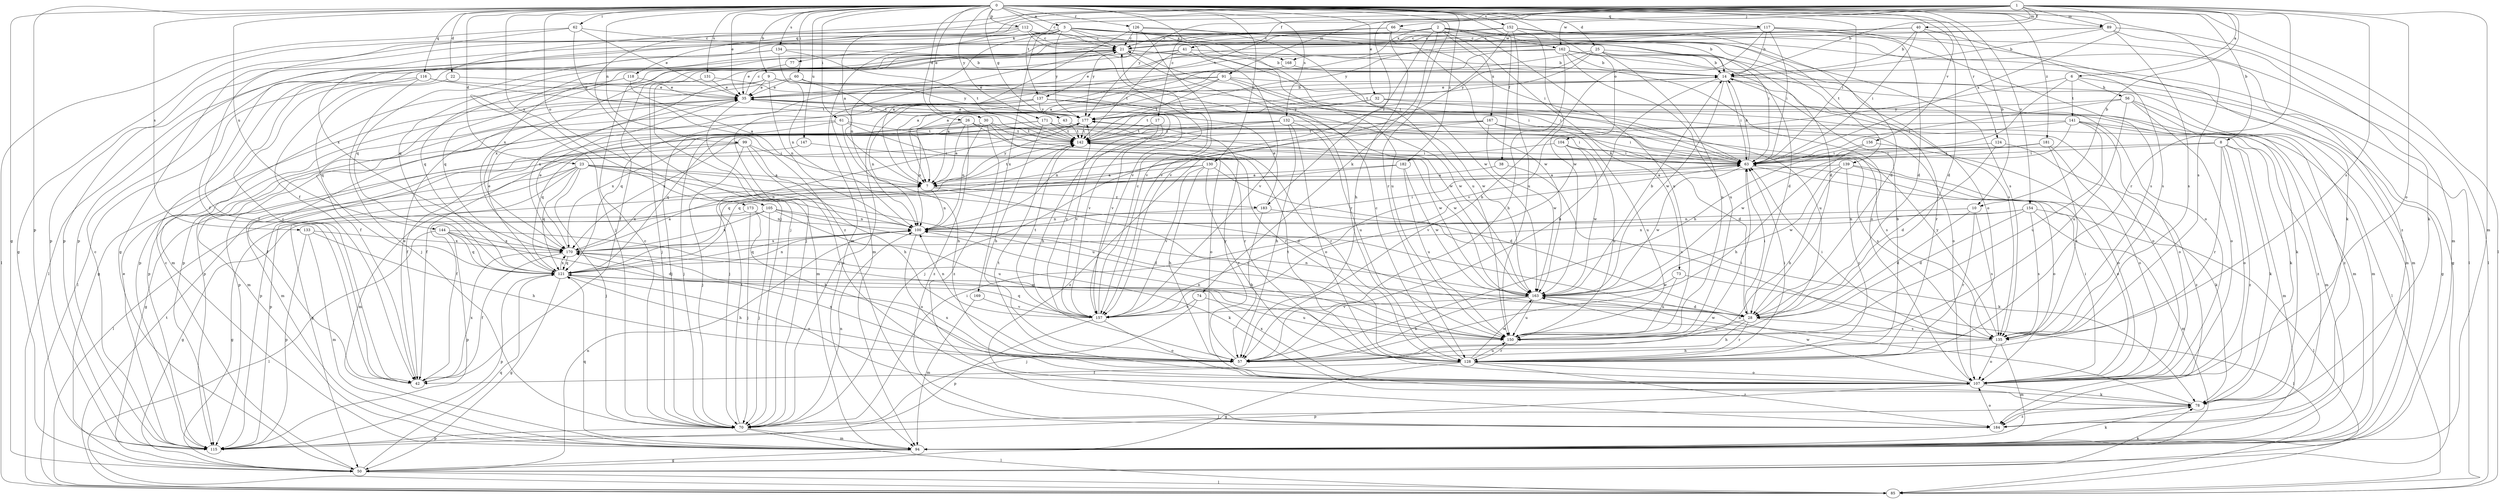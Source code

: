 strict digraph  {
0;
1;
2;
3;
6;
7;
8;
9;
10;
14;
17;
21;
22;
23;
25;
26;
28;
30;
32;
35;
38;
40;
41;
42;
43;
50;
56;
57;
60;
61;
62;
63;
66;
70;
73;
74;
77;
78;
85;
89;
91;
94;
99;
100;
104;
105;
107;
112;
115;
116;
117;
118;
121;
124;
126;
128;
130;
131;
132;
133;
134;
135;
137;
139;
141;
142;
144;
147;
150;
152;
154;
156;
157;
162;
163;
167;
168;
169;
170;
171;
173;
177;
181;
182;
183;
184;
0 -> 3  [label=a];
0 -> 8  [label=b];
0 -> 9  [label=b];
0 -> 10  [label=b];
0 -> 17  [label=c];
0 -> 21  [label=c];
0 -> 22  [label=d];
0 -> 23  [label=d];
0 -> 25  [label=d];
0 -> 26  [label=d];
0 -> 30  [label=e];
0 -> 32  [label=e];
0 -> 35  [label=e];
0 -> 38  [label=f];
0 -> 43  [label=g];
0 -> 50  [label=g];
0 -> 60  [label=i];
0 -> 61  [label=i];
0 -> 62  [label=i];
0 -> 63  [label=i];
0 -> 85  [label=l];
0 -> 89  [label=m];
0 -> 99  [label=n];
0 -> 104  [label=o];
0 -> 105  [label=o];
0 -> 112  [label=p];
0 -> 115  [label=p];
0 -> 116  [label=q];
0 -> 117  [label=q];
0 -> 124  [label=r];
0 -> 126  [label=r];
0 -> 128  [label=r];
0 -> 130  [label=s];
0 -> 131  [label=s];
0 -> 132  [label=s];
0 -> 133  [label=s];
0 -> 134  [label=s];
0 -> 135  [label=s];
0 -> 144  [label=u];
0 -> 147  [label=u];
0 -> 152  [label=v];
0 -> 154  [label=v];
0 -> 156  [label=v];
0 -> 171  [label=y];
0 -> 173  [label=y];
0 -> 181  [label=z];
0 -> 182  [label=z];
1 -> 6  [label=a];
1 -> 7  [label=a];
1 -> 10  [label=b];
1 -> 14  [label=b];
1 -> 40  [label=f];
1 -> 41  [label=f];
1 -> 42  [label=f];
1 -> 66  [label=j];
1 -> 70  [label=j];
1 -> 89  [label=m];
1 -> 91  [label=m];
1 -> 94  [label=m];
1 -> 107  [label=o];
1 -> 118  [label=q];
1 -> 128  [label=r];
1 -> 135  [label=s];
1 -> 137  [label=t];
1 -> 162  [label=w];
1 -> 177  [label=y];
1 -> 183  [label=z];
1 -> 63  [label=x];
2 -> 14  [label=b];
2 -> 21  [label=c];
2 -> 70  [label=j];
2 -> 73  [label=k];
2 -> 74  [label=k];
2 -> 121  [label=q];
2 -> 137  [label=t];
2 -> 139  [label=t];
2 -> 150  [label=u];
2 -> 157  [label=v];
2 -> 162  [label=w];
2 -> 167  [label=x];
2 -> 168  [label=x];
3 -> 21  [label=c];
3 -> 50  [label=g];
3 -> 63  [label=i];
3 -> 77  [label=k];
3 -> 85  [label=l];
3 -> 100  [label=n];
3 -> 107  [label=o];
3 -> 115  [label=p];
3 -> 121  [label=q];
3 -> 135  [label=s];
3 -> 150  [label=u];
3 -> 168  [label=x];
3 -> 169  [label=x];
3 -> 177  [label=y];
6 -> 50  [label=g];
6 -> 56  [label=h];
6 -> 57  [label=h];
6 -> 141  [label=t];
6 -> 157  [label=v];
7 -> 100  [label=n];
7 -> 142  [label=t];
7 -> 150  [label=u];
7 -> 170  [label=x];
7 -> 177  [label=y];
7 -> 183  [label=z];
8 -> 63  [label=i];
8 -> 78  [label=k];
8 -> 94  [label=m];
8 -> 107  [label=o];
8 -> 121  [label=q];
8 -> 128  [label=r];
8 -> 184  [label=z];
9 -> 35  [label=e];
9 -> 42  [label=f];
9 -> 63  [label=i];
9 -> 100  [label=n];
9 -> 163  [label=w];
9 -> 170  [label=x];
9 -> 177  [label=y];
10 -> 28  [label=d];
10 -> 100  [label=n];
10 -> 128  [label=r];
10 -> 135  [label=s];
14 -> 35  [label=e];
14 -> 57  [label=h];
14 -> 63  [label=i];
14 -> 94  [label=m];
14 -> 128  [label=r];
14 -> 163  [label=w];
17 -> 57  [label=h];
17 -> 142  [label=t];
17 -> 157  [label=v];
21 -> 14  [label=b];
21 -> 63  [label=i];
21 -> 94  [label=m];
21 -> 121  [label=q];
21 -> 128  [label=r];
22 -> 35  [label=e];
22 -> 121  [label=q];
23 -> 7  [label=a];
23 -> 28  [label=d];
23 -> 70  [label=j];
23 -> 85  [label=l];
23 -> 94  [label=m];
23 -> 100  [label=n];
23 -> 115  [label=p];
23 -> 121  [label=q];
23 -> 150  [label=u];
25 -> 7  [label=a];
25 -> 14  [label=b];
25 -> 28  [label=d];
25 -> 135  [label=s];
25 -> 142  [label=t];
25 -> 150  [label=u];
25 -> 177  [label=y];
26 -> 7  [label=a];
26 -> 63  [label=i];
26 -> 100  [label=n];
26 -> 121  [label=q];
26 -> 128  [label=r];
26 -> 142  [label=t];
26 -> 184  [label=z];
28 -> 57  [label=h];
28 -> 63  [label=i];
28 -> 128  [label=r];
28 -> 135  [label=s];
28 -> 150  [label=u];
30 -> 94  [label=m];
30 -> 100  [label=n];
30 -> 107  [label=o];
30 -> 142  [label=t];
30 -> 163  [label=w];
30 -> 184  [label=z];
32 -> 94  [label=m];
32 -> 107  [label=o];
32 -> 142  [label=t];
32 -> 177  [label=y];
35 -> 14  [label=b];
35 -> 21  [label=c];
35 -> 78  [label=k];
35 -> 94  [label=m];
35 -> 115  [label=p];
35 -> 157  [label=v];
35 -> 177  [label=y];
38 -> 7  [label=a];
38 -> 135  [label=s];
40 -> 14  [label=b];
40 -> 21  [label=c];
40 -> 28  [label=d];
40 -> 63  [label=i];
40 -> 70  [label=j];
40 -> 135  [label=s];
41 -> 14  [label=b];
41 -> 121  [label=q];
41 -> 142  [label=t];
41 -> 157  [label=v];
41 -> 170  [label=x];
42 -> 21  [label=c];
42 -> 35  [label=e];
42 -> 170  [label=x];
43 -> 70  [label=j];
43 -> 142  [label=t];
43 -> 163  [label=w];
50 -> 21  [label=c];
50 -> 78  [label=k];
50 -> 85  [label=l];
50 -> 100  [label=n];
50 -> 121  [label=q];
56 -> 63  [label=i];
56 -> 94  [label=m];
56 -> 107  [label=o];
56 -> 150  [label=u];
56 -> 177  [label=y];
56 -> 184  [label=z];
57 -> 63  [label=i];
57 -> 170  [label=x];
57 -> 177  [label=y];
60 -> 35  [label=e];
60 -> 50  [label=g];
60 -> 63  [label=i];
60 -> 142  [label=t];
61 -> 42  [label=f];
61 -> 57  [label=h];
61 -> 70  [label=j];
61 -> 128  [label=r];
61 -> 142  [label=t];
62 -> 21  [label=c];
62 -> 35  [label=e];
62 -> 42  [label=f];
62 -> 85  [label=l];
62 -> 184  [label=z];
63 -> 7  [label=a];
63 -> 14  [label=b];
63 -> 107  [label=o];
63 -> 163  [label=w];
66 -> 21  [label=c];
66 -> 57  [label=h];
66 -> 115  [label=p];
66 -> 163  [label=w];
66 -> 184  [label=z];
70 -> 21  [label=c];
70 -> 63  [label=i];
70 -> 85  [label=l];
70 -> 94  [label=m];
70 -> 100  [label=n];
70 -> 115  [label=p];
70 -> 142  [label=t];
73 -> 85  [label=l];
73 -> 150  [label=u];
73 -> 163  [label=w];
74 -> 70  [label=j];
74 -> 150  [label=u];
74 -> 157  [label=v];
77 -> 35  [label=e];
78 -> 70  [label=j];
78 -> 100  [label=n];
78 -> 170  [label=x];
78 -> 184  [label=z];
85 -> 142  [label=t];
89 -> 7  [label=a];
89 -> 14  [label=b];
89 -> 21  [label=c];
89 -> 78  [label=k];
89 -> 85  [label=l];
89 -> 135  [label=s];
91 -> 7  [label=a];
91 -> 35  [label=e];
91 -> 94  [label=m];
91 -> 115  [label=p];
91 -> 142  [label=t];
91 -> 150  [label=u];
91 -> 163  [label=w];
94 -> 50  [label=g];
94 -> 78  [label=k];
94 -> 121  [label=q];
99 -> 50  [label=g];
99 -> 57  [label=h];
99 -> 63  [label=i];
99 -> 70  [label=j];
99 -> 94  [label=m];
99 -> 107  [label=o];
100 -> 63  [label=i];
100 -> 107  [label=o];
100 -> 121  [label=q];
100 -> 170  [label=x];
104 -> 63  [label=i];
104 -> 150  [label=u];
104 -> 157  [label=v];
104 -> 163  [label=w];
104 -> 184  [label=z];
105 -> 28  [label=d];
105 -> 50  [label=g];
105 -> 70  [label=j];
105 -> 100  [label=n];
105 -> 150  [label=u];
105 -> 170  [label=x];
107 -> 63  [label=i];
107 -> 78  [label=k];
107 -> 115  [label=p];
107 -> 142  [label=t];
107 -> 163  [label=w];
107 -> 170  [label=x];
112 -> 21  [label=c];
112 -> 28  [label=d];
112 -> 50  [label=g];
112 -> 94  [label=m];
112 -> 150  [label=u];
112 -> 157  [label=v];
112 -> 170  [label=x];
115 -> 21  [label=c];
115 -> 35  [label=e];
116 -> 35  [label=e];
116 -> 70  [label=j];
116 -> 85  [label=l];
116 -> 94  [label=m];
116 -> 142  [label=t];
117 -> 14  [label=b];
117 -> 21  [label=c];
117 -> 28  [label=d];
117 -> 57  [label=h];
117 -> 63  [label=i];
117 -> 94  [label=m];
117 -> 135  [label=s];
117 -> 170  [label=x];
117 -> 177  [label=y];
118 -> 7  [label=a];
118 -> 35  [label=e];
118 -> 115  [label=p];
121 -> 35  [label=e];
121 -> 50  [label=g];
121 -> 57  [label=h];
121 -> 100  [label=n];
121 -> 107  [label=o];
121 -> 115  [label=p];
121 -> 163  [label=w];
121 -> 170  [label=x];
124 -> 28  [label=d];
124 -> 63  [label=i];
124 -> 184  [label=z];
126 -> 7  [label=a];
126 -> 21  [label=c];
126 -> 63  [label=i];
126 -> 157  [label=v];
126 -> 163  [label=w];
126 -> 177  [label=y];
128 -> 14  [label=b];
128 -> 21  [label=c];
128 -> 42  [label=f];
128 -> 50  [label=g];
128 -> 63  [label=i];
128 -> 107  [label=o];
128 -> 142  [label=t];
128 -> 150  [label=u];
128 -> 163  [label=w];
128 -> 184  [label=z];
130 -> 7  [label=a];
130 -> 28  [label=d];
130 -> 42  [label=f];
130 -> 57  [label=h];
130 -> 128  [label=r];
130 -> 157  [label=v];
131 -> 35  [label=e];
131 -> 70  [label=j];
131 -> 163  [label=w];
132 -> 57  [label=h];
132 -> 100  [label=n];
132 -> 107  [label=o];
132 -> 115  [label=p];
132 -> 135  [label=s];
132 -> 142  [label=t];
132 -> 150  [label=u];
133 -> 57  [label=h];
133 -> 94  [label=m];
133 -> 115  [label=p];
133 -> 170  [label=x];
134 -> 14  [label=b];
134 -> 42  [label=f];
134 -> 85  [label=l];
134 -> 100  [label=n];
134 -> 142  [label=t];
135 -> 57  [label=h];
135 -> 63  [label=i];
135 -> 94  [label=m];
135 -> 107  [label=o];
135 -> 163  [label=w];
135 -> 177  [label=y];
137 -> 70  [label=j];
137 -> 85  [label=l];
137 -> 100  [label=n];
137 -> 107  [label=o];
137 -> 115  [label=p];
137 -> 121  [label=q];
137 -> 157  [label=v];
137 -> 177  [label=y];
139 -> 7  [label=a];
139 -> 57  [label=h];
139 -> 78  [label=k];
139 -> 107  [label=o];
139 -> 128  [label=r];
139 -> 163  [label=w];
141 -> 94  [label=m];
141 -> 107  [label=o];
141 -> 142  [label=t];
141 -> 150  [label=u];
141 -> 163  [label=w];
141 -> 170  [label=x];
141 -> 184  [label=z];
142 -> 63  [label=i];
142 -> 135  [label=s];
144 -> 28  [label=d];
144 -> 78  [label=k];
144 -> 85  [label=l];
144 -> 115  [label=p];
144 -> 121  [label=q];
144 -> 170  [label=x];
147 -> 63  [label=i];
147 -> 115  [label=p];
150 -> 100  [label=n];
150 -> 128  [label=r];
152 -> 21  [label=c];
152 -> 28  [label=d];
152 -> 78  [label=k];
152 -> 115  [label=p];
152 -> 150  [label=u];
152 -> 157  [label=v];
152 -> 163  [label=w];
154 -> 28  [label=d];
154 -> 85  [label=l];
154 -> 94  [label=m];
154 -> 100  [label=n];
154 -> 135  [label=s];
154 -> 170  [label=x];
156 -> 57  [label=h];
156 -> 63  [label=i];
156 -> 107  [label=o];
157 -> 21  [label=c];
157 -> 100  [label=n];
157 -> 107  [label=o];
157 -> 115  [label=p];
157 -> 121  [label=q];
157 -> 142  [label=t];
157 -> 177  [label=y];
162 -> 14  [label=b];
162 -> 35  [label=e];
162 -> 42  [label=f];
162 -> 50  [label=g];
162 -> 57  [label=h];
162 -> 70  [label=j];
162 -> 107  [label=o];
162 -> 150  [label=u];
163 -> 14  [label=b];
163 -> 28  [label=d];
163 -> 57  [label=h];
163 -> 100  [label=n];
163 -> 150  [label=u];
163 -> 157  [label=v];
167 -> 28  [label=d];
167 -> 70  [label=j];
167 -> 78  [label=k];
167 -> 121  [label=q];
167 -> 142  [label=t];
167 -> 150  [label=u];
167 -> 163  [label=w];
168 -> 7  [label=a];
168 -> 107  [label=o];
169 -> 94  [label=m];
169 -> 157  [label=v];
170 -> 7  [label=a];
170 -> 35  [label=e];
170 -> 42  [label=f];
170 -> 121  [label=q];
171 -> 42  [label=f];
171 -> 57  [label=h];
171 -> 63  [label=i];
171 -> 128  [label=r];
171 -> 142  [label=t];
171 -> 170  [label=x];
173 -> 50  [label=g];
173 -> 57  [label=h];
173 -> 70  [label=j];
173 -> 100  [label=n];
177 -> 35  [label=e];
177 -> 42  [label=f];
177 -> 70  [label=j];
177 -> 142  [label=t];
181 -> 63  [label=i];
181 -> 107  [label=o];
181 -> 121  [label=q];
181 -> 135  [label=s];
182 -> 7  [label=a];
182 -> 50  [label=g];
182 -> 150  [label=u];
182 -> 163  [label=w];
183 -> 35  [label=e];
183 -> 57  [label=h];
183 -> 78  [label=k];
183 -> 100  [label=n];
184 -> 107  [label=o];
}
